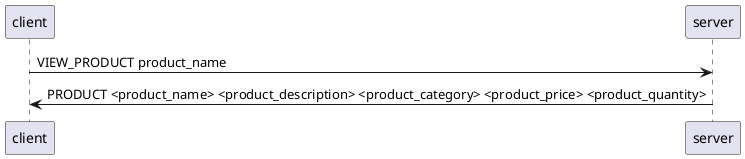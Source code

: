 @startuml
client -> server: VIEW_PRODUCT product_name
server -> client: PRODUCT <product_name> <product_description> <product_category> <product_price> <product_quantity>
@enduml